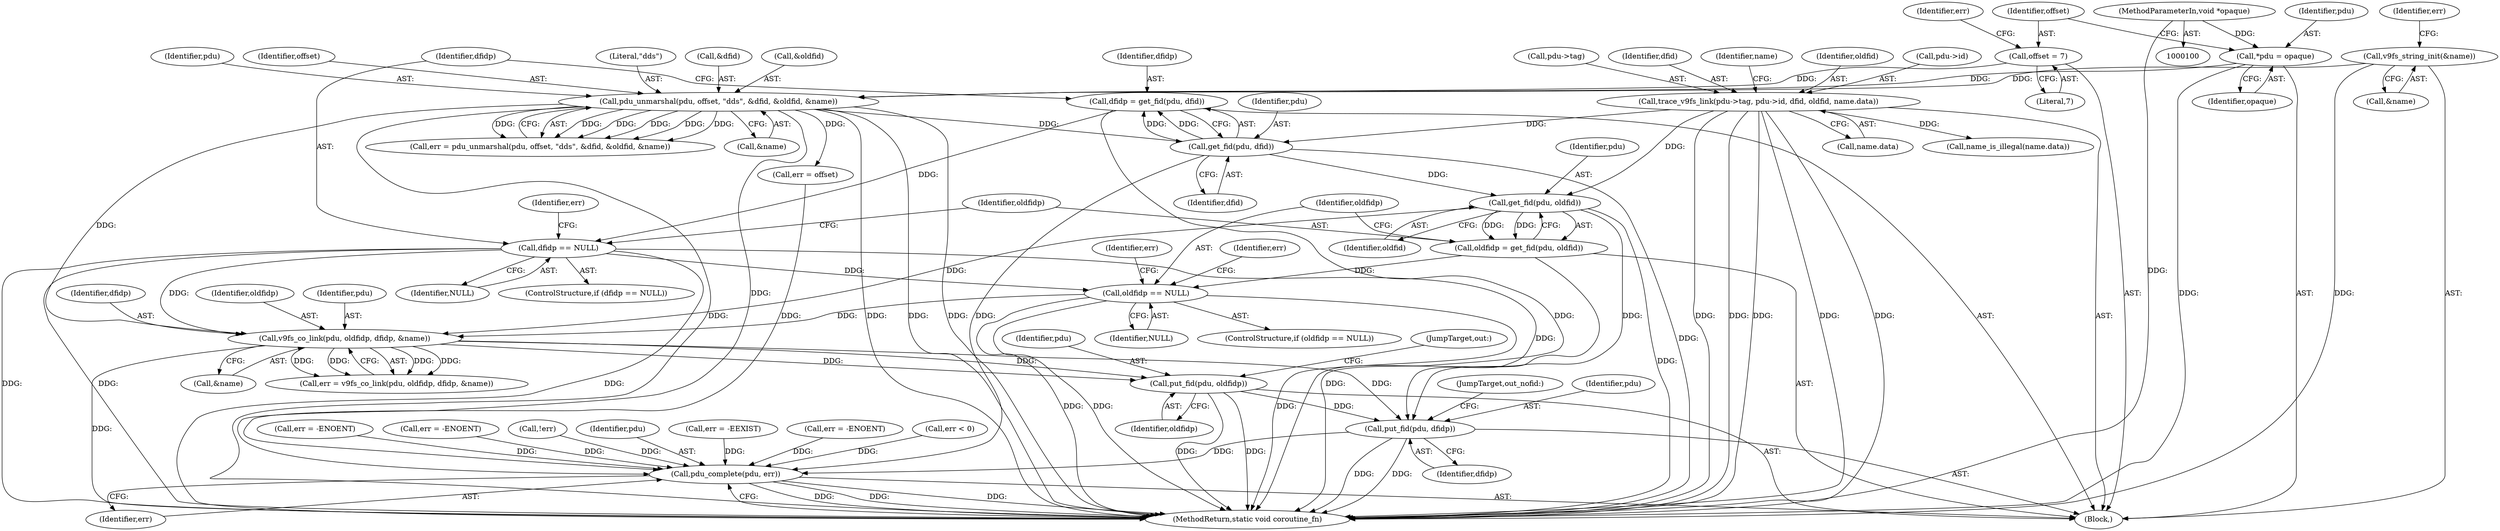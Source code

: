 digraph "0_qemu_4c1586787ff43c9acd18a56c12d720e3e6be9f7c@pointer" {
"1000229" [label="(Call,put_fid(pdu, oldfidp))"];
"1000216" [label="(Call,v9fs_co_link(pdu, oldfidp, dfidp, &name))"];
"1000201" [label="(Call,get_fid(pdu, oldfid))"];
"1000186" [label="(Call,get_fid(pdu, dfid))"];
"1000125" [label="(Call,pdu_unmarshal(pdu, offset, \"dds\", &dfid, &oldfid, &name))"];
"1000104" [label="(Call,*pdu = opaque)"];
"1000101" [label="(MethodParameterIn,void *opaque)"];
"1000113" [label="(Call,offset = 7)"];
"1000120" [label="(Call,v9fs_string_init(&name))"];
"1000141" [label="(Call,trace_v9fs_link(pdu->tag, pdu->id, dfid, oldfid, name.data))"];
"1000205" [label="(Call,oldfidp == NULL)"];
"1000199" [label="(Call,oldfidp = get_fid(pdu, oldfid))"];
"1000190" [label="(Call,dfidp == NULL)"];
"1000184" [label="(Call,dfidp = get_fid(pdu, dfid))"];
"1000233" [label="(Call,put_fid(pdu, dfidp))"];
"1000237" [label="(Call,pdu_complete(pdu, err))"];
"1000187" [label="(Identifier,pdu)"];
"1000105" [label="(Identifier,pdu)"];
"1000219" [label="(Identifier,dfidp)"];
"1000123" [label="(Call,err = pdu_unmarshal(pdu, offset, \"dds\", &dfid, &oldfid, &name))"];
"1000113" [label="(Call,offset = 7)"];
"1000203" [label="(Identifier,oldfid)"];
"1000131" [label="(Call,&oldfid)"];
"1000145" [label="(Call,pdu->id)"];
"1000192" [label="(Identifier,NULL)"];
"1000142" [label="(Call,pdu->tag)"];
"1000200" [label="(Identifier,oldfidp)"];
"1000232" [label="(JumpTarget,out:)"];
"1000240" [label="(MethodReturn,static void coroutine_fn)"];
"1000185" [label="(Identifier,dfidp)"];
"1000209" [label="(Call,err = -ENOENT)"];
"1000115" [label="(Literal,7)"];
"1000186" [label="(Call,get_fid(pdu, dfid))"];
"1000235" [label="(Identifier,dfidp)"];
"1000189" [label="(ControlStructure,if (dfidp == NULL))"];
"1000233" [label="(Call,put_fid(pdu, dfidp))"];
"1000237" [label="(Call,pdu_complete(pdu, err))"];
"1000236" [label="(JumpTarget,out_nofid:)"];
"1000234" [label="(Identifier,pdu)"];
"1000150" [label="(Call,name.data)"];
"1000199" [label="(Call,oldfidp = get_fid(pdu, oldfid))"];
"1000206" [label="(Identifier,oldfidp)"];
"1000121" [label="(Call,&name)"];
"1000204" [label="(ControlStructure,if (oldfidp == NULL))"];
"1000218" [label="(Identifier,oldfidp)"];
"1000124" [label="(Identifier,err)"];
"1000226" [label="(Call,err = offset)"];
"1000136" [label="(Call,err < 0)"];
"1000114" [label="(Identifier,offset)"];
"1000230" [label="(Identifier,pdu)"];
"1000126" [label="(Identifier,pdu)"];
"1000127" [label="(Identifier,offset)"];
"1000190" [label="(Call,dfidp == NULL)"];
"1000118" [label="(Identifier,err)"];
"1000148" [label="(Identifier,dfid)"];
"1000125" [label="(Call,pdu_unmarshal(pdu, offset, \"dds\", &dfid, &oldfid, &name))"];
"1000184" [label="(Call,dfidp = get_fid(pdu, dfid))"];
"1000159" [label="(Call,err = -ENOENT)"];
"1000194" [label="(Call,err = -ENOENT)"];
"1000214" [label="(Call,err = v9fs_co_link(pdu, oldfidp, dfidp, &name))"];
"1000195" [label="(Identifier,err)"];
"1000229" [label="(Call,put_fid(pdu, oldfidp))"];
"1000220" [label="(Call,&name)"];
"1000128" [label="(Literal,\"dds\")"];
"1000223" [label="(Call,!err)"];
"1000188" [label="(Identifier,dfid)"];
"1000106" [label="(Identifier,opaque)"];
"1000231" [label="(Identifier,oldfidp)"];
"1000191" [label="(Identifier,dfidp)"];
"1000238" [label="(Identifier,pdu)"];
"1000120" [label="(Call,v9fs_string_init(&name))"];
"1000101" [label="(MethodParameterIn,void *opaque)"];
"1000156" [label="(Identifier,name)"];
"1000149" [label="(Identifier,oldfid)"];
"1000207" [label="(Identifier,NULL)"];
"1000215" [label="(Identifier,err)"];
"1000216" [label="(Call,v9fs_co_link(pdu, oldfidp, dfidp, &name))"];
"1000205" [label="(Call,oldfidp == NULL)"];
"1000141" [label="(Call,trace_v9fs_link(pdu->tag, pdu->id, dfid, oldfid, name.data))"];
"1000239" [label="(Identifier,err)"];
"1000179" [label="(Call,err = -EEXIST)"];
"1000202" [label="(Identifier,pdu)"];
"1000201" [label="(Call,get_fid(pdu, oldfid))"];
"1000133" [label="(Call,&name)"];
"1000129" [label="(Call,&dfid)"];
"1000104" [label="(Call,*pdu = opaque)"];
"1000154" [label="(Call,name_is_illegal(name.data))"];
"1000102" [label="(Block,)"];
"1000210" [label="(Identifier,err)"];
"1000217" [label="(Identifier,pdu)"];
"1000229" -> "1000102"  [label="AST: "];
"1000229" -> "1000231"  [label="CFG: "];
"1000230" -> "1000229"  [label="AST: "];
"1000231" -> "1000229"  [label="AST: "];
"1000232" -> "1000229"  [label="CFG: "];
"1000229" -> "1000240"  [label="DDG: "];
"1000229" -> "1000240"  [label="DDG: "];
"1000216" -> "1000229"  [label="DDG: "];
"1000216" -> "1000229"  [label="DDG: "];
"1000229" -> "1000233"  [label="DDG: "];
"1000216" -> "1000214"  [label="AST: "];
"1000216" -> "1000220"  [label="CFG: "];
"1000217" -> "1000216"  [label="AST: "];
"1000218" -> "1000216"  [label="AST: "];
"1000219" -> "1000216"  [label="AST: "];
"1000220" -> "1000216"  [label="AST: "];
"1000214" -> "1000216"  [label="CFG: "];
"1000216" -> "1000240"  [label="DDG: "];
"1000216" -> "1000214"  [label="DDG: "];
"1000216" -> "1000214"  [label="DDG: "];
"1000216" -> "1000214"  [label="DDG: "];
"1000216" -> "1000214"  [label="DDG: "];
"1000201" -> "1000216"  [label="DDG: "];
"1000205" -> "1000216"  [label="DDG: "];
"1000190" -> "1000216"  [label="DDG: "];
"1000125" -> "1000216"  [label="DDG: "];
"1000216" -> "1000233"  [label="DDG: "];
"1000201" -> "1000199"  [label="AST: "];
"1000201" -> "1000203"  [label="CFG: "];
"1000202" -> "1000201"  [label="AST: "];
"1000203" -> "1000201"  [label="AST: "];
"1000199" -> "1000201"  [label="CFG: "];
"1000201" -> "1000240"  [label="DDG: "];
"1000201" -> "1000199"  [label="DDG: "];
"1000201" -> "1000199"  [label="DDG: "];
"1000186" -> "1000201"  [label="DDG: "];
"1000141" -> "1000201"  [label="DDG: "];
"1000201" -> "1000233"  [label="DDG: "];
"1000186" -> "1000184"  [label="AST: "];
"1000186" -> "1000188"  [label="CFG: "];
"1000187" -> "1000186"  [label="AST: "];
"1000188" -> "1000186"  [label="AST: "];
"1000184" -> "1000186"  [label="CFG: "];
"1000186" -> "1000240"  [label="DDG: "];
"1000186" -> "1000184"  [label="DDG: "];
"1000186" -> "1000184"  [label="DDG: "];
"1000125" -> "1000186"  [label="DDG: "];
"1000141" -> "1000186"  [label="DDG: "];
"1000186" -> "1000237"  [label="DDG: "];
"1000125" -> "1000123"  [label="AST: "];
"1000125" -> "1000133"  [label="CFG: "];
"1000126" -> "1000125"  [label="AST: "];
"1000127" -> "1000125"  [label="AST: "];
"1000128" -> "1000125"  [label="AST: "];
"1000129" -> "1000125"  [label="AST: "];
"1000131" -> "1000125"  [label="AST: "];
"1000133" -> "1000125"  [label="AST: "];
"1000123" -> "1000125"  [label="CFG: "];
"1000125" -> "1000240"  [label="DDG: "];
"1000125" -> "1000240"  [label="DDG: "];
"1000125" -> "1000240"  [label="DDG: "];
"1000125" -> "1000240"  [label="DDG: "];
"1000125" -> "1000123"  [label="DDG: "];
"1000125" -> "1000123"  [label="DDG: "];
"1000125" -> "1000123"  [label="DDG: "];
"1000125" -> "1000123"  [label="DDG: "];
"1000125" -> "1000123"  [label="DDG: "];
"1000125" -> "1000123"  [label="DDG: "];
"1000104" -> "1000125"  [label="DDG: "];
"1000113" -> "1000125"  [label="DDG: "];
"1000120" -> "1000125"  [label="DDG: "];
"1000125" -> "1000226"  [label="DDG: "];
"1000125" -> "1000237"  [label="DDG: "];
"1000104" -> "1000102"  [label="AST: "];
"1000104" -> "1000106"  [label="CFG: "];
"1000105" -> "1000104"  [label="AST: "];
"1000106" -> "1000104"  [label="AST: "];
"1000114" -> "1000104"  [label="CFG: "];
"1000104" -> "1000240"  [label="DDG: "];
"1000101" -> "1000104"  [label="DDG: "];
"1000101" -> "1000100"  [label="AST: "];
"1000101" -> "1000240"  [label="DDG: "];
"1000113" -> "1000102"  [label="AST: "];
"1000113" -> "1000115"  [label="CFG: "];
"1000114" -> "1000113"  [label="AST: "];
"1000115" -> "1000113"  [label="AST: "];
"1000118" -> "1000113"  [label="CFG: "];
"1000120" -> "1000102"  [label="AST: "];
"1000120" -> "1000121"  [label="CFG: "];
"1000121" -> "1000120"  [label="AST: "];
"1000124" -> "1000120"  [label="CFG: "];
"1000120" -> "1000240"  [label="DDG: "];
"1000141" -> "1000102"  [label="AST: "];
"1000141" -> "1000150"  [label="CFG: "];
"1000142" -> "1000141"  [label="AST: "];
"1000145" -> "1000141"  [label="AST: "];
"1000148" -> "1000141"  [label="AST: "];
"1000149" -> "1000141"  [label="AST: "];
"1000150" -> "1000141"  [label="AST: "];
"1000156" -> "1000141"  [label="CFG: "];
"1000141" -> "1000240"  [label="DDG: "];
"1000141" -> "1000240"  [label="DDG: "];
"1000141" -> "1000240"  [label="DDG: "];
"1000141" -> "1000240"  [label="DDG: "];
"1000141" -> "1000240"  [label="DDG: "];
"1000141" -> "1000154"  [label="DDG: "];
"1000205" -> "1000204"  [label="AST: "];
"1000205" -> "1000207"  [label="CFG: "];
"1000206" -> "1000205"  [label="AST: "];
"1000207" -> "1000205"  [label="AST: "];
"1000210" -> "1000205"  [label="CFG: "];
"1000215" -> "1000205"  [label="CFG: "];
"1000205" -> "1000240"  [label="DDG: "];
"1000205" -> "1000240"  [label="DDG: "];
"1000205" -> "1000240"  [label="DDG: "];
"1000199" -> "1000205"  [label="DDG: "];
"1000190" -> "1000205"  [label="DDG: "];
"1000199" -> "1000102"  [label="AST: "];
"1000200" -> "1000199"  [label="AST: "];
"1000206" -> "1000199"  [label="CFG: "];
"1000199" -> "1000240"  [label="DDG: "];
"1000190" -> "1000189"  [label="AST: "];
"1000190" -> "1000192"  [label="CFG: "];
"1000191" -> "1000190"  [label="AST: "];
"1000192" -> "1000190"  [label="AST: "];
"1000195" -> "1000190"  [label="CFG: "];
"1000200" -> "1000190"  [label="CFG: "];
"1000190" -> "1000240"  [label="DDG: "];
"1000190" -> "1000240"  [label="DDG: "];
"1000190" -> "1000240"  [label="DDG: "];
"1000184" -> "1000190"  [label="DDG: "];
"1000190" -> "1000233"  [label="DDG: "];
"1000184" -> "1000102"  [label="AST: "];
"1000185" -> "1000184"  [label="AST: "];
"1000191" -> "1000184"  [label="CFG: "];
"1000184" -> "1000240"  [label="DDG: "];
"1000233" -> "1000102"  [label="AST: "];
"1000233" -> "1000235"  [label="CFG: "];
"1000234" -> "1000233"  [label="AST: "];
"1000235" -> "1000233"  [label="AST: "];
"1000236" -> "1000233"  [label="CFG: "];
"1000233" -> "1000240"  [label="DDG: "];
"1000233" -> "1000240"  [label="DDG: "];
"1000233" -> "1000237"  [label="DDG: "];
"1000237" -> "1000102"  [label="AST: "];
"1000237" -> "1000239"  [label="CFG: "];
"1000238" -> "1000237"  [label="AST: "];
"1000239" -> "1000237"  [label="AST: "];
"1000240" -> "1000237"  [label="CFG: "];
"1000237" -> "1000240"  [label="DDG: "];
"1000237" -> "1000240"  [label="DDG: "];
"1000237" -> "1000240"  [label="DDG: "];
"1000226" -> "1000237"  [label="DDG: "];
"1000209" -> "1000237"  [label="DDG: "];
"1000159" -> "1000237"  [label="DDG: "];
"1000194" -> "1000237"  [label="DDG: "];
"1000179" -> "1000237"  [label="DDG: "];
"1000136" -> "1000237"  [label="DDG: "];
"1000223" -> "1000237"  [label="DDG: "];
}
